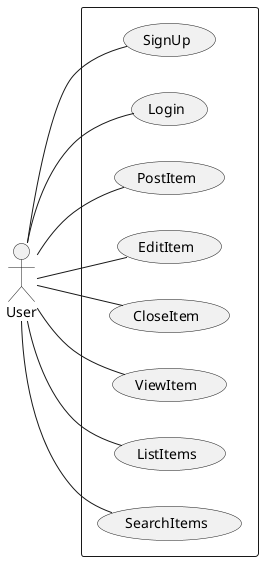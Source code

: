 @startuml
left to right direction
actor User
rectangle {
 User -- (SignUp)
 User -- (Login)
 User -- (PostItem)
 User -- (EditItem)
 User -- (CloseItem)
 User -- (ViewItem)
 User -- (ListItems)
 User -- (SearchItems)
}

@enduml